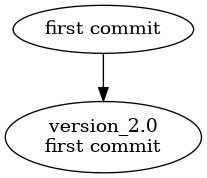 @startuml
digraph G {
    "version_2.0
first commit" [label="version_2.0
first commit"];
    "first commit" -> "version_2.0
first commit" [color=black];
}
@enduml